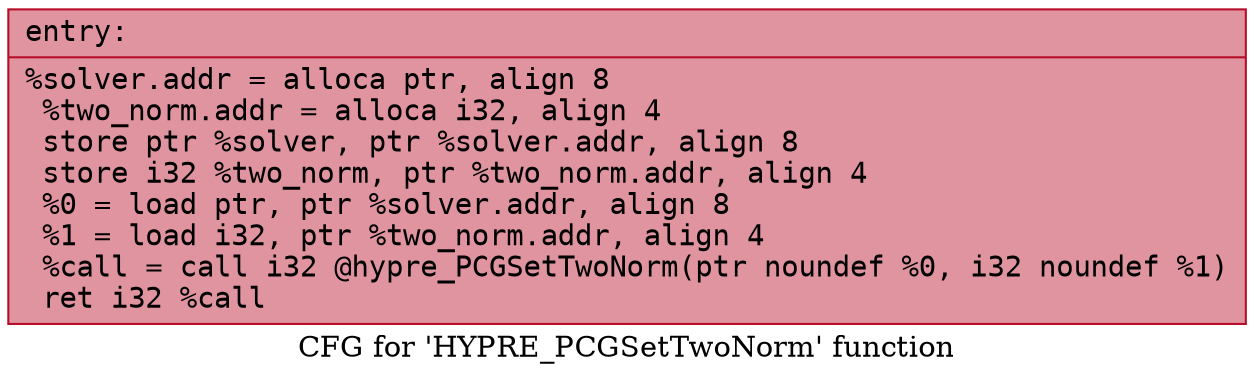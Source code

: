 digraph "CFG for 'HYPRE_PCGSetTwoNorm' function" {
	label="CFG for 'HYPRE_PCGSetTwoNorm' function";

	Node0x556d45bc89e0 [shape=record,color="#b70d28ff", style=filled, fillcolor="#b70d2870" fontname="Courier",label="{entry:\l|  %solver.addr = alloca ptr, align 8\l  %two_norm.addr = alloca i32, align 4\l  store ptr %solver, ptr %solver.addr, align 8\l  store i32 %two_norm, ptr %two_norm.addr, align 4\l  %0 = load ptr, ptr %solver.addr, align 8\l  %1 = load i32, ptr %two_norm.addr, align 4\l  %call = call i32 @hypre_PCGSetTwoNorm(ptr noundef %0, i32 noundef %1)\l  ret i32 %call\l}"];
}
